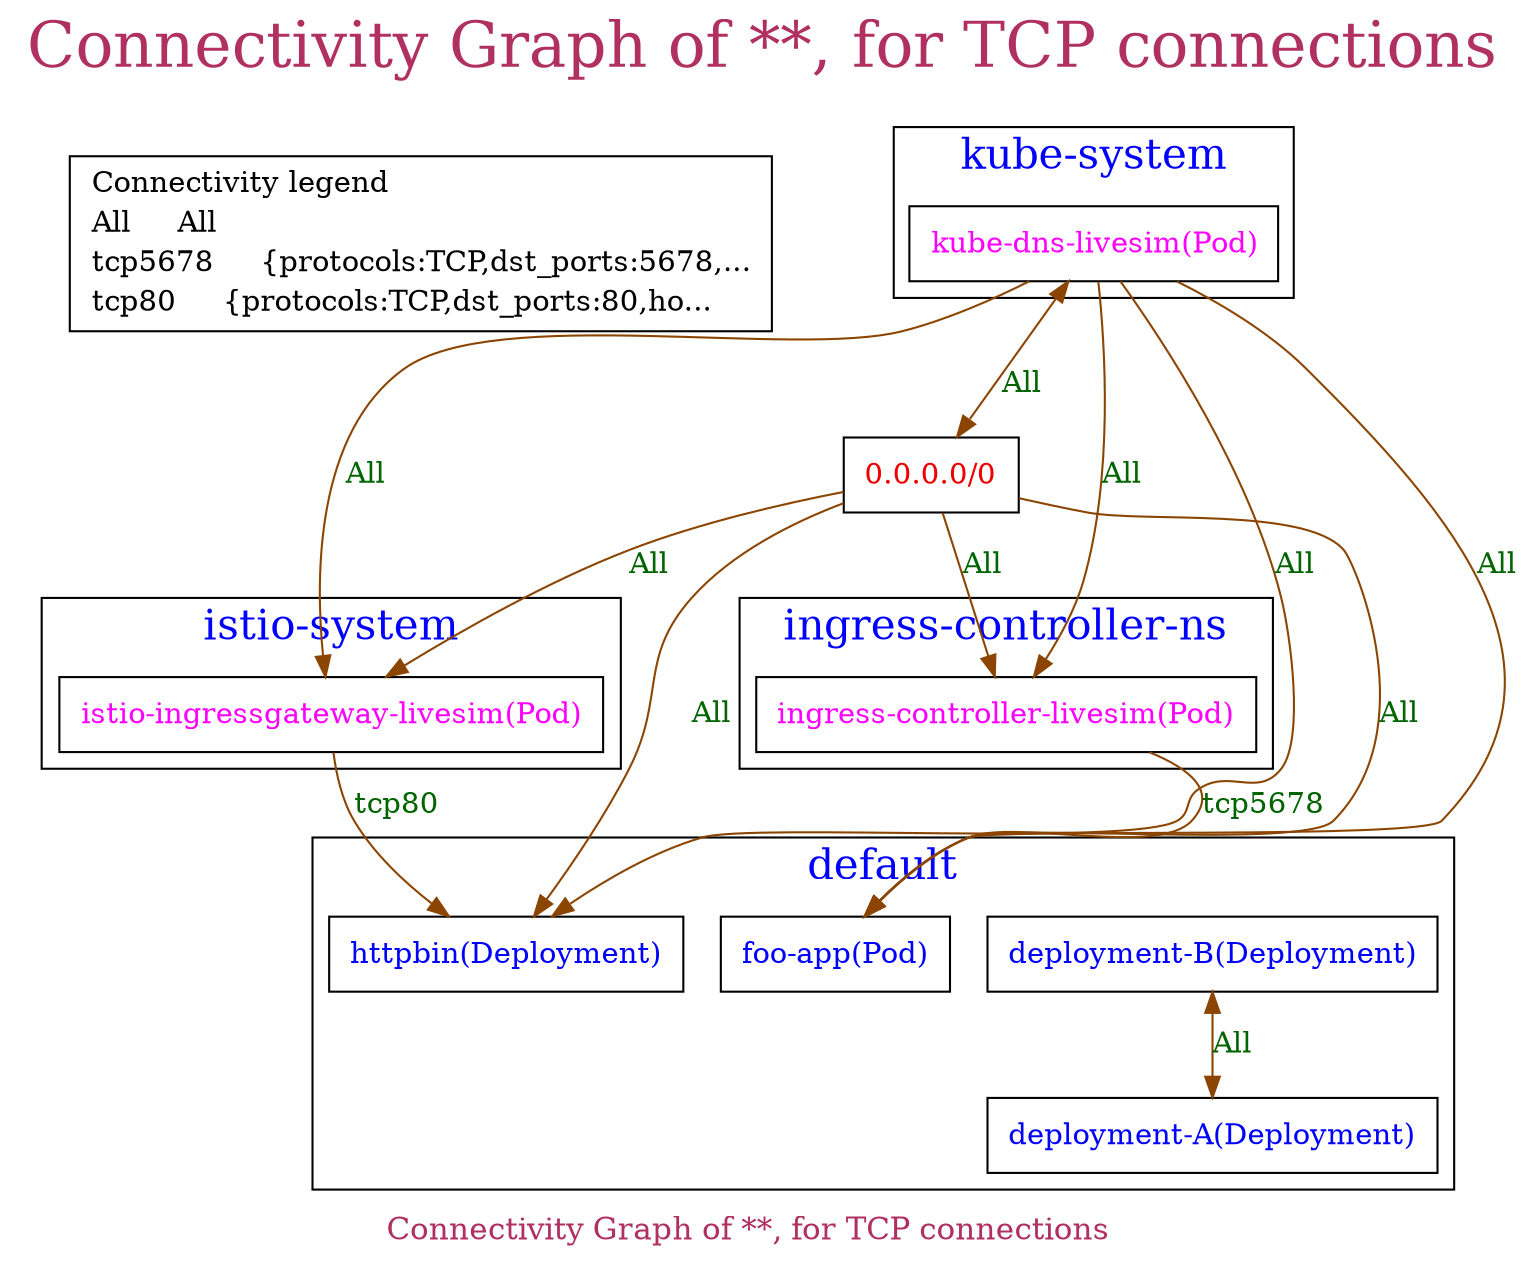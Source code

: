 // The Connectivity Graph of **, for TCP connections
digraph {
	label="Connectivity Graph of **, for TCP connections"	labelloc = "t"
	fontsize=30
	fontcolor=maroon
	subgraph cluster_map_explanation {
	dict_box [label=<<table border="0" cellspacing="0"><tr><td  align="text">Connectivity legend<br align="left" /></td></tr><tr><td align="text" tooltip="All" href="bogus">All     All<br align="left" /></td></tr><tr><td align="text" tooltip="{protocols:TCP,dst_ports:5678,paths:/foo(/*)?}" href="bogus">tcp5678     {protocols:TCP,dst_ports:5678,...<br align="left" /></td></tr><tr><td align="text" tooltip="{protocols:TCP,dst_ports:80,hosts:httpbin.example.com,paths:(/status(/*)?)|(/delay(/*)?)}" href="bogus">tcp80     {protocols:TCP,dst_ports:80,ho...<br align="left" /></td></tr></table>> shape=box]
	"0.0.0.0/0" [label=<<table border="0" cellspacing="0"><tr><td>0.0.0.0/0</td></tr></table>> shape=box fontcolor=red2 tooltip="IP Block"]
subgraph cluster_default_namespace{
	label="default"
	fontsize=20
	fontcolor=blue
	tooltip="Namespace"
	"default/deployment-A(Deployment)" [label=<<table border="0" cellspacing="0"><tr><td>deployment-A(Deployment)</td></tr></table>> shape=box fontcolor=blue tooltip="Workload"]
	"default/deployment-B(Deployment)" [label=<<table border="0" cellspacing="0"><tr><td>deployment-B(Deployment)</td></tr></table>> shape=box fontcolor=blue tooltip="Workload"]
	"default/foo-app(Pod)" [label=<<table border="0" cellspacing="0"><tr><td>foo-app(Pod)</td></tr></table>> shape=box fontcolor=blue tooltip="Workload"]
	"default/httpbin(Deployment)" [label=<<table border="0" cellspacing="0"><tr><td>httpbin(Deployment)</td></tr></table>> shape=box fontcolor=blue tooltip="Workload"]
}
subgraph cluster_ingress_controller_ns_namespace{
	label="ingress-controller-ns"
	fontsize=20
	fontcolor=blue
	tooltip="Namespace"
	"ingress-controller-ns/ingress-controller-livesim(Pod)" [label=<<table border="0" cellspacing="0"><tr><td>ingress-controller-livesim(Pod)</td></tr></table>> shape=box fontcolor=magenta tooltip="Automatically added workload"]
}
subgraph cluster_istio_system_namespace{
	label="istio-system"
	fontsize=20
	fontcolor=blue
	tooltip="Namespace"
	"istio-system/istio-ingressgateway-livesim(Pod)" [label=<<table border="0" cellspacing="0"><tr><td>istio-ingressgateway-livesim(Pod)</td></tr></table>> shape=box fontcolor=magenta tooltip="Automatically added workload"]
}
subgraph cluster_kube_system_namespace{
	label="kube-system"
	fontsize=20
	fontcolor=blue
	tooltip="Namespace"
	"kube-system/kube-dns-livesim(Pod)" [label=<<table border="0" cellspacing="0"><tr><td>kube-dns-livesim(Pod)</td></tr></table>> shape=box fontcolor=magenta tooltip="Automatically added workload"]
}
	"0.0.0.0/0" -> "default/foo-app(Pod)"[label="All" labeltooltip="All" color=darkorange4 fontcolor=darkgreen dir=both arrowhead=normal arrowtail=none]
	"0.0.0.0/0" -> "default/httpbin(Deployment)"[label="All" labeltooltip="All" color=darkorange4 fontcolor=darkgreen dir=both arrowhead=normal arrowtail=none]
	"0.0.0.0/0" -> "ingress-controller-ns/ingress-controller-livesim(Pod)"[label="All" labeltooltip="All" color=darkorange4 fontcolor=darkgreen dir=both arrowhead=normal arrowtail=none]
	"0.0.0.0/0" -> "istio-system/istio-ingressgateway-livesim(Pod)"[label="All" labeltooltip="All" color=darkorange4 fontcolor=darkgreen dir=both arrowhead=normal arrowtail=none]
	"default/deployment-B(Deployment)" -> "default/deployment-A(Deployment)"[label="All" labeltooltip="All" color=darkorange4 fontcolor=darkgreen dir=both arrowhead=normal arrowtail=normal]
	"ingress-controller-ns/ingress-controller-livesim(Pod)" -> "default/foo-app(Pod)"[label="tcp5678" labeltooltip="{protocols:TCP,dst_ports:5678,paths:/foo(/*)?}" color=darkorange4 fontcolor=darkgreen dir=both arrowhead=normal arrowtail=none]
	"istio-system/istio-ingressgateway-livesim(Pod)" -> "default/httpbin(Deployment)"[label="tcp80" labeltooltip="{protocols:TCP,dst_ports:80,hosts:httpbin.example.com,paths:(/status(/*)?)|(/delay(/*)?)}" color=darkorange4 fontcolor=darkgreen dir=both arrowhead=normal arrowtail=none]
	"kube-system/kube-dns-livesim(Pod)" -> "0.0.0.0/0"[label="All" labeltooltip="All" color=darkorange4 fontcolor=darkgreen dir=both arrowhead=normal arrowtail=normal]
	"kube-system/kube-dns-livesim(Pod)" -> "default/foo-app(Pod)"[label="All" labeltooltip="All" color=darkorange4 fontcolor=darkgreen dir=both arrowhead=normal arrowtail=none]
	"kube-system/kube-dns-livesim(Pod)" -> "default/httpbin(Deployment)"[label="All" labeltooltip="All" color=darkorange4 fontcolor=darkgreen dir=both arrowhead=normal arrowtail=none]
	"kube-system/kube-dns-livesim(Pod)" -> "ingress-controller-ns/ingress-controller-livesim(Pod)"[label="All" labeltooltip="All" color=darkorange4 fontcolor=darkgreen dir=both arrowhead=normal arrowtail=none]
	"kube-system/kube-dns-livesim(Pod)" -> "istio-system/istio-ingressgateway-livesim(Pod)"[label="All" labeltooltip="All" color=darkorange4 fontcolor=darkgreen dir=both arrowhead=normal arrowtail=none]
	color=white
	labelloc = "b"
	fontsize=15
	fontcolor=maroon
	}
}
// The Connectivity Graph of **, for non-TCP connections
digraph {
	label="Connectivity Graph of **, for non-TCP connections"	labelloc = "t"
	fontsize=30
	fontcolor=maroon
	subgraph cluster_map_explanation {
	dict_box [label=<<table border="0" cellspacing="0"><tr><td  align="text">Connectivity legend<br align="left" /></td></tr><tr><td align="text" tooltip="All" href="bogus">All     All<br align="left" /></td></tr><tr><td align="text" tooltip="{protocols:UDP,dst_ports:53}" href="bogus">udp53     {protocols:UDP,dst_ports:53}<br align="left" /></td></tr></table>> shape=box]
	"0.0.0.0/0" [label=<<table border="0" cellspacing="0"><tr><td>0.0.0.0/0</td></tr></table>> shape=box fontcolor=red2 tooltip="IP Block"]
subgraph cluster_default_namespace{
	label="default"
	fontsize=20
	fontcolor=blue
	tooltip="Namespace"
	"default/deployment-A(Deployment)" [label=<<table border="0" cellspacing="0"><tr><td>deployment-A(Deployment)</td></tr></table>> shape=box fontcolor=blue tooltip="Workload"]
	"default/deployment-B(Deployment)" [label=<<table border="0" cellspacing="0"><tr><td>deployment-B(Deployment)</td></tr></table>> shape=box fontcolor=blue tooltip="Workload"]
	"default/foo-app(Pod)" [label=<<table border="1" cellspacing="0"><tr><td>foo-app(Pod)</td></tr><tr><td>httpbin(Deployment)</td></tr></table>> shape=box color=blue4 tooltip="A set of workloads having exactly the same connectivity"]
}
subgraph cluster_ingress_controller_ns_namespace{
	label="ingress-controller-ns"
	fontsize=20
	fontcolor=blue
	tooltip="Namespace"
	"ingress-controller-ns/ingress-controller-livesim(Pod)" [label=<<table border="0" cellspacing="0"><tr><td>ingress-controller-livesim(Pod)</td></tr></table>> shape=box fontcolor=magenta tooltip="Automatically added workload"]
}
subgraph cluster_istio_system_namespace{
	label="istio-system"
	fontsize=20
	fontcolor=blue
	tooltip="Namespace"
	"istio-system/istio-ingressgateway-livesim(Pod)" [label=<<table border="0" cellspacing="0"><tr><td>istio-ingressgateway-livesim(Pod)</td></tr></table>> shape=box fontcolor=magenta tooltip="Automatically added workload"]
}
subgraph cluster_kube_system_namespace{
	label="kube-system"
	fontsize=20
	fontcolor=blue
	tooltip="Namespace"
	"kube-system/kube-dns-livesim(Pod)" [label=<<table border="0" cellspacing="0"><tr><td>kube-dns-livesim(Pod)</td></tr></table>> shape=box fontcolor=magenta tooltip="Automatically added workload"]
}
	"0.0.0.0/0" -> "default/foo-app(Pod)"[label="All" labeltooltip="All" color=darkorange4 fontcolor=darkgreen dir=both arrowhead=normal arrowtail=none]
	"0.0.0.0/0" -> "ingress-controller-ns/ingress-controller-livesim(Pod)"[label="All" labeltooltip="All" color=darkorange4 fontcolor=darkgreen dir=both arrowhead=normal arrowtail=none]
	"default/deployment-A(Deployment)" -> "kube-system/kube-dns-livesim(Pod)"[label="udp53" labeltooltip="{protocols:UDP,dst_ports:53}" color=darkorange4 fontcolor=darkgreen dir=both arrowhead=normal arrowtail=none]
	"default/deployment-B(Deployment)" -> "default/deployment-A(Deployment)"[label="All" labeltooltip="All" color=darkorange4 fontcolor=darkgreen dir=both arrowhead=normal arrowtail=normal]
	"default/deployment-B(Deployment)" -> "kube-system/kube-dns-livesim(Pod)"[label="udp53" labeltooltip="{protocols:UDP,dst_ports:53}" color=darkorange4 fontcolor=darkgreen dir=both arrowhead=normal arrowtail=none]
	"default/foo-app(Pod)" -> "kube-system/kube-dns-livesim(Pod)"[label="udp53" labeltooltip="{protocols:UDP,dst_ports:53}" color=darkorange4 fontcolor=darkgreen dir=both arrowhead=normal arrowtail=none]
	"istio-system/istio-ingressgateway-livesim(Pod)" -> "0.0.0.0/0"[label="All" labeltooltip="All" color=darkorange4 fontcolor=darkgreen dir=both arrowhead=normal arrowtail=normal]
	"istio-system/istio-ingressgateway-livesim(Pod)" -> "default/foo-app(Pod)"[label="All" labeltooltip="All" color=darkorange4 fontcolor=darkgreen dir=both arrowhead=normal arrowtail=none]
	"istio-system/istio-ingressgateway-livesim(Pod)" -> "ingress-controller-ns/ingress-controller-livesim(Pod)"[label="All" labeltooltip="All" color=darkorange4 fontcolor=darkgreen dir=both arrowhead=normal arrowtail=none]
	"kube-system/kube-dns-livesim(Pod)" -> "0.0.0.0/0"[label="All" labeltooltip="All" color=darkorange4 fontcolor=darkgreen dir=both arrowhead=normal arrowtail=normal]
	"kube-system/kube-dns-livesim(Pod)" -> "default/foo-app(Pod)"[label="All" labeltooltip="All" color=darkorange4 fontcolor=darkgreen dir=both arrowhead=normal arrowtail=none]
	"kube-system/kube-dns-livesim(Pod)" -> "ingress-controller-ns/ingress-controller-livesim(Pod)"[label="All" labeltooltip="All" color=darkorange4 fontcolor=darkgreen dir=both arrowhead=normal arrowtail=none]
	"kube-system/kube-dns-livesim(Pod)" -> "istio-system/istio-ingressgateway-livesim(Pod)"[label="All" labeltooltip="All" color=darkorange4 fontcolor=darkgreen dir=both arrowhead=normal arrowtail=normal]
	color=white
	labelloc = "b"
	fontsize=15
	fontcolor=maroon
	}
}
